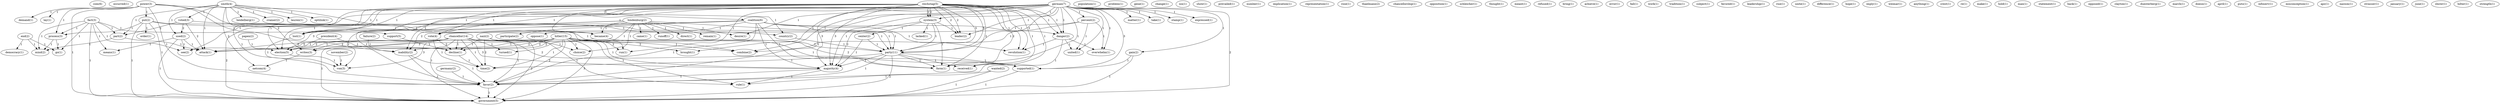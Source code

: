 digraph G {
  com [ label="com(6)" ];
  occurred [ label="occurred(1)" ];
  end [ label="end(2)" ];
  democracy [ label="democracy(1)" ];
  go [ label="go(1)" ];
  mind [ label="mind(2)" ];
  population [ label="population(1)" ];
  problem [ label="problem(1)" ];
  gene [ label="gene(1)" ];
  change [ label="change(1)" ];
  isn [ label="isn(1)" ];
  show [ label="show(1)" ];
  power [ label="power(3)" ];
  put [ label="put(2)" ];
  country [ label="country(2)" ];
  demand [ label="demand(1)" ];
  lay [ label="lay(1)" ];
  process [ label="process(3)" ];
  inability [ label="inability(2)" ];
  favor [ label="favor(2)" ];
  government [ label="government(5)" ];
  run [ label="run(1)" ];
  order [ label="order(1)" ];
  combine [ label="combine(2)" ];
  prevailed [ label="prevailed(1)" ];
  number [ label="number(1)" ];
  implication [ label="implication(1)" ];
  representation [ label="representation(1)" ];
  rose [ label="rose(1)" ];
  hindenburg [ label="hindenburg(2)" ];
  runoff [ label="runoff(1)" ];
  direct [ label="direct(1)" ];
  remain [ label="remain(1)" ];
  desire [ label="desire(1)" ];
  came [ label="came(1)" ];
  lost [ label="lost(1)" ];
  became [ label="became(4)" ];
  party [ label="party(11)" ];
  choice [ label="choice(2)" ];
  election [ label="election(5)" ];
  von [ label="von(3)" ];
  turned [ label="turned(1)" ];
  thaelmann [ label="thaelmann(2)" ];
  chancellorship [ label="chancellorship(1)" ];
  opposition [ label="opposition(1)" ];
  schleicher [ label="schleicher(1)" ];
  thought [ label="thought(1)" ];
  meant [ label="meant(1)" ];
  reichstag [ label="reichstag(1)" ];
  coalition [ label="coalition(6)" ];
  system [ label="system(3)" ];
  danger [ label="danger(2)" ];
  leader [ label="leader(2)" ];
  vote [ label="vote(4)" ];
  revolution [ label="revolution(1)" ];
  received [ label="received(1)" ];
  majority [ label="majority(4)" ];
  form [ label="form(1)" ];
  refused [ label="refused(1)" ];
  bring [ label="bring(1)" ];
  participate [ label="participate(2)" ];
  oppose [ label="oppose(1)" ];
  achieve [ label="achieve(1)" ];
  error [ label="error(1)" ];
  fall [ label="fall(1)" ];
  german [ label="german(7)" ];
  matter [ label="matter(1)" ];
  take [ label="take(1)" ];
  stamp [ label="stamp(1)" ];
  expressed [ label="expressed(1)" ];
  percent [ label="percent(2)" ];
  gain [ label="gain(2)" ];
  united [ label="united(1)" ];
  overwhelm [ label="overwhelm(1)" ];
  supported [ label="supported(1)" ];
  see [ label="see(2)" ];
  brought [ label="brought(1)" ];
  work [ label="work(1)" ];
  tradition [ label="tradition(1)" ];
  subject [ label="subject(1)" ];
  reichstag [ label="reichstag(5)" ];
  smith [ label="smith(4)" ];
  voted [ label="voted(3)" ];
  used [ label="used(2)" ];
  heidelberg [ label="heidelberg(1)" ];
  cramer [ label="cramer(2)" ];
  part [ label="part(2)" ];
  lauren [ label="lauren(1)" ];
  attack [ label="attack(1)" ];
  optilink [ label="optilink(1)" ];
  writes [ label="writes(3)" ];
  netcom [ label="netcom(4)" ];
  favored [ label="favored(1)" ];
  fact [ label="fact(3)" ];
  means [ label="means(1)" ];
  support [ label="support(5)" ];
  lacked [ label="lacked(1)" ];
  center [ label="center(2)" ];
  leadership [ label="leadership(1)" ];
  wanted [ label="wanted(2)" ];
  rule [ label="rule(1)" ];
  rise [ label="rise(1)" ];
  decline [ label="decline(1)" ];
  time [ label="time(2)" ];
  unite [ label="unite(1)" ];
  difference [ label="difference(1)" ];
  hope [ label="hope(1)" ];
  imply [ label="imply(1)" ];
  weimar [ label="weimar(1)" ];
  anything [ label="anything(1)" ];
  decline [ label="decline(1)" ];
  crest [ label="crest(1)" ];
  re [ label="re(1)" ];
  make [ label="make(1)" ];
  hold [ label="hold(1)" ];
  man [ label="man(1)" ];
  statement [ label="statement(1)" ];
  back [ label="back(1)" ];
  opposed [ label="opposed(1)" ];
  failure [ label="failure(2)" ];
  clayton [ label="clayton(1)" ];
  november [ label="november(2)" ];
  germany [ label="germany(2)" ];
  chancellor [ label="chancellor(14)" ];
  hitler [ label="hitler(15)" ];
  duesterberg [ label="duesterberg(1)" ];
  march [ label="march(1)" ];
  papen [ label="papen(2)" ];
  doesn [ label="doesn(1)" ];
  april [ label="april(1)" ];
  puts [ label="puts(1)" ];
  infoserv [ label="infoserv(1)" ];
  misconception [ label="misconception(1)" ];
  nazi [ label="nazi(2)" ];
  president [ label="president(4)" ];
  apz [ label="apz(1)" ];
  nazism [ label="nazism(1)" ];
  strasser [ label="strasser(1)" ];
  january [ label="january(1)" ];
  june [ label="june(1)" ];
  shirer [ label="shirer(1)" ];
  hilter [ label="hilter(1)" ];
  strength [ label="strength(1)" ];
  end -> democracy [ label="1" ];
  end -> go [ label="1" ];
  end -> mind [ label="1" ];
  power -> put [ label="1" ];
  power -> country [ label="1" ];
  power -> demand [ label="1" ];
  power -> lay [ label="1" ];
  power -> process [ label="1" ];
  power -> inability [ label="1" ];
  power -> favor [ label="1" ];
  power -> government [ label="1" ];
  power -> run [ label="1" ];
  put -> country [ label="1" ];
  put -> process [ label="1" ];
  put -> favor [ label="1" ];
  put -> order [ label="1" ];
  put -> government [ label="1" ];
  put -> combine [ label="1" ];
  hindenburg -> runoff [ label="1" ];
  hindenburg -> direct [ label="1" ];
  hindenburg -> remain [ label="1" ];
  hindenburg -> desire [ label="1" ];
  hindenburg -> came [ label="1" ];
  hindenburg -> lost [ label="1" ];
  hindenburg -> became [ label="1" ];
  hindenburg -> party [ label="1" ];
  hindenburg -> choice [ label="1" ];
  hindenburg -> election [ label="3" ];
  hindenburg -> von [ label="2" ];
  hindenburg -> turned [ label="1" ];
  country -> party [ label="1" ];
  reichstag -> coalition [ label="3" ];
  reichstag -> system [ label="2" ];
  reichstag -> danger [ label="1" ];
  reichstag -> lost [ label="1" ];
  reichstag -> leader [ label="2" ];
  reichstag -> vote [ label="1" ];
  reichstag -> revolution [ label="1" ];
  reichstag -> party [ label="5" ];
  reichstag -> received [ label="1" ];
  reichstag -> majority [ label="3" ];
  reichstag -> form [ label="2" ];
  reichstag -> election [ label="1" ];
  reichstag -> favor [ label="1" ];
  coalition -> participate [ label="1" ];
  coalition -> oppose [ label="1" ];
  coalition -> danger [ label="1" ];
  coalition -> revolution [ label="1" ];
  coalition -> party [ label="1" ];
  coalition -> majority [ label="1" ];
  coalition -> form [ label="1" ];
  coalition -> inability [ label="2" ];
  coalition -> favor [ label="1" ];
  coalition -> government [ label="2" ];
  german -> matter [ label="1" ];
  german -> take [ label="1" ];
  german -> stamp [ label="1" ];
  german -> system [ label="1" ];
  german -> desire [ label="1" ];
  german -> expressed [ label="1" ];
  german -> danger [ label="1" ];
  german -> lost [ label="1" ];
  german -> leader [ label="1" ];
  german -> percent [ label="1" ];
  german -> became [ label="1" ];
  german -> gain [ label="1" ];
  german -> united [ label="1" ];
  german -> party [ label="3" ];
  german -> overwhelm [ label="1" ];
  german -> supported [ label="3" ];
  german -> majority [ label="1" ];
  german -> form [ label="1" ];
  german -> inability [ label="1" ];
  german -> favor [ label="1" ];
  german -> government [ label="2" ];
  german -> run [ label="1" ];
  german -> combine [ label="1" ];
  german -> see [ label="1" ];
  german -> brought [ label="1" ];
  reichstag -> system [ label="2" ];
  reichstag -> danger [ label="1" ];
  reichstag -> lost [ label="1" ];
  reichstag -> leader [ label="2" ];
  reichstag -> vote [ label="1" ];
  reichstag -> revolution [ label="1" ];
  reichstag -> party [ label="5" ];
  reichstag -> received [ label="1" ];
  reichstag -> majority [ label="3" ];
  reichstag -> form [ label="2" ];
  reichstag -> election [ label="1" ];
  reichstag -> favor [ label="1" ];
  smith -> voted [ label="1" ];
  smith -> used [ label="1" ];
  smith -> heidelberg [ label="1" ];
  smith -> cramer [ label="1" ];
  smith -> part [ label="1" ];
  smith -> lauren [ label="1" ];
  smith -> became [ label="1" ];
  smith -> attack [ label="1" ];
  smith -> optilink [ label="1" ];
  smith -> writes [ label="2" ];
  smith -> netcom [ label="2" ];
  voted -> used [ label="2" ];
  voted -> part [ label="2" ];
  voted -> party [ label="1" ];
  voted -> attack [ label="2" ];
  fact -> process [ label="1" ];
  fact -> go [ label="1" ];
  fact -> means [ label="1" ];
  fact -> part [ label="1" ];
  fact -> support [ label="1" ];
  fact -> mind [ label="1" ];
  fact -> government [ label="1" ];
  fact -> see [ label="1" ];
  system -> leader [ label="1" ];
  system -> lacked [ label="1" ];
  system -> center [ label="1" ];
  system -> party [ label="1" ];
  system -> majority [ label="2" ];
  system -> form [ label="1" ];
  wanted -> rule [ label="1" ];
  wanted -> government [ label="1" ];
  process -> go [ label="1" ];
  process -> mind [ label="1" ];
  used -> means [ label="1" ];
  used -> attack [ label="1" ];
  used -> government [ label="1" ];
  used -> see [ label="1" ];
  decline -> time [ label="1" ];
  danger -> revolution [ label="1" ];
  danger -> united [ label="1" ];
  danger -> overwhelm [ label="1" ];
  danger -> favor [ label="1" ];
  lost -> von [ label="1" ];
  percent -> vote [ label="1" ];
  percent -> united [ label="1" ];
  percent -> overwhelm [ label="1" ];
  percent -> combine [ label="1" ];
  center -> party [ label="1" ];
  center -> majority [ label="1" ];
  vote -> time [ label="1" ];
  vote -> decline [ label="2" ];
  part -> attack [ label="1" ];
  part -> mind [ label="1" ];
  became -> party [ label="1" ];
  became -> attack [ label="1" ];
  gain -> supported [ label="1" ];
  gain -> government [ label="1" ];
  support -> decline [ label="1" ];
  party -> received [ label="1" ];
  party -> supported [ label="1" ];
  party -> majority [ label="1" ];
  party -> form [ label="1" ];
  party -> favor [ label="1" ];
  party -> government [ label="2" ];
  party -> time [ label="1" ];
  failure -> inability [ label="1" ];
  november -> von [ label="1" ];
  germany -> favor [ label="1" ];
  chancellor -> attack [ label="2" ];
  chancellor -> choice [ label="1" ];
  chancellor -> supported [ label="1" ];
  chancellor -> majority [ label="3" ];
  chancellor -> form [ label="2" ];
  chancellor -> election [ label="1" ];
  chancellor -> favor [ label="1" ];
  chancellor -> writes [ label="2" ];
  chancellor -> government [ label="1" ];
  chancellor -> time [ label="1" ];
  chancellor -> von [ label="3" ];
  chancellor -> decline [ label="1" ];
  chancellor -> turned [ label="1" ];
  hitler -> attack [ label="2" ];
  hitler -> choice [ label="1" ];
  hitler -> supported [ label="2" ];
  hitler -> majority [ label="1" ];
  hitler -> rule [ label="1" ];
  hitler -> inability [ label="2" ];
  hitler -> election [ label="3" ];
  hitler -> favor [ label="2" ];
  hitler -> writes [ label="2" ];
  hitler -> government [ label="3" ];
  hitler -> run [ label="2" ];
  hitler -> combine [ label="1" ];
  hitler -> time [ label="1" ];
  hitler -> see [ label="2" ];
  hitler -> decline [ label="2" ];
  hitler -> brought [ label="2" ];
  papen -> election [ label="1" ];
  supported -> government [ label="1" ];
  majority -> rule [ label="1" ];
  majority -> favor [ label="1" ];
  nazi -> rule [ label="1" ];
  nazi -> favor [ label="1" ];
  nazi -> government [ label="2" ];
  nazi -> time [ label="2" ];
  nazi -> decline [ label="1" ];
  president -> election [ label="1" ];
  president -> decline [ label="1" ];
  inability -> favor [ label="1" ];
  inability -> government [ label="1" ];
  election -> von [ label="1" ];
  favor -> government [ label="1" ];
  writes -> netcom [ label="1" ];
}
